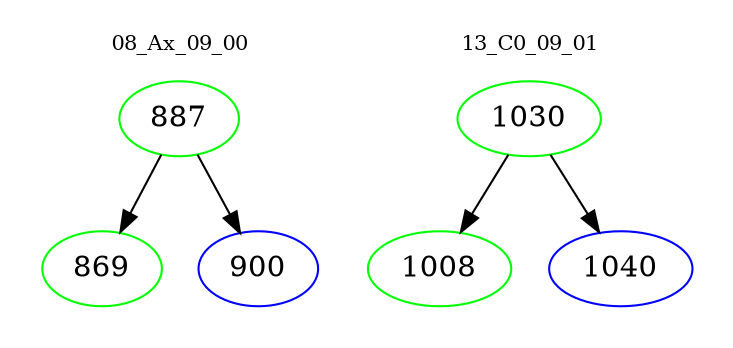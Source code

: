 digraph{
subgraph cluster_0 {
color = white
label = "08_Ax_09_00";
fontsize=10;
T0_887 [label="887", color="green"]
T0_887 -> T0_869 [color="black"]
T0_869 [label="869", color="green"]
T0_887 -> T0_900 [color="black"]
T0_900 [label="900", color="blue"]
}
subgraph cluster_1 {
color = white
label = "13_C0_09_01";
fontsize=10;
T1_1030 [label="1030", color="green"]
T1_1030 -> T1_1008 [color="black"]
T1_1008 [label="1008", color="green"]
T1_1030 -> T1_1040 [color="black"]
T1_1040 [label="1040", color="blue"]
}
}
